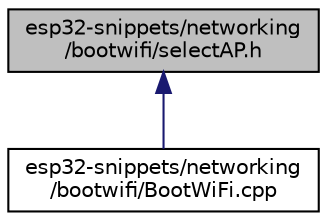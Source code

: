 digraph "esp32-snippets/networking/bootwifi/selectAP.h"
{
  edge [fontname="Helvetica",fontsize="10",labelfontname="Helvetica",labelfontsize="10"];
  node [fontname="Helvetica",fontsize="10",shape=record];
  Node1 [label="esp32-snippets/networking\l/bootwifi/selectAP.h",height=0.2,width=0.4,color="black", fillcolor="grey75", style="filled", fontcolor="black"];
  Node1 -> Node2 [dir="back",color="midnightblue",fontsize="10",style="solid",fontname="Helvetica"];
  Node2 [label="esp32-snippets/networking\l/bootwifi/BootWiFi.cpp",height=0.2,width=0.4,color="black", fillcolor="white", style="filled",URL="$_boot_wi_fi_8cpp.html"];
}

